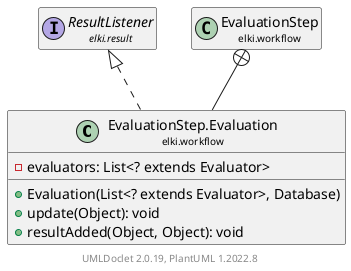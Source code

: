 @startuml
    remove .*\.(Instance|Par|Parameterizer|Factory)$
    set namespaceSeparator none
    hide empty fields
    hide empty methods

    class "<size:14>EvaluationStep.Evaluation\n<size:10>elki.workflow" as elki.workflow.EvaluationStep.Evaluation [[EvaluationStep.Evaluation.html]] {
        -evaluators: List<? extends Evaluator>
        +Evaluation(List<? extends Evaluator>, Database)
        +update(Object): void
        +resultAdded(Object, Object): void
    }

    interface "<size:14>ResultListener\n<size:10>elki.result" as elki.result.ResultListener [[../result/ResultListener.html]]
    class "<size:14>EvaluationStep\n<size:10>elki.workflow" as elki.workflow.EvaluationStep [[EvaluationStep.html]]

    elki.result.ResultListener <|.. elki.workflow.EvaluationStep.Evaluation
    elki.workflow.EvaluationStep +-- elki.workflow.EvaluationStep.Evaluation

    center footer UMLDoclet 2.0.19, PlantUML 1.2022.8
@enduml
